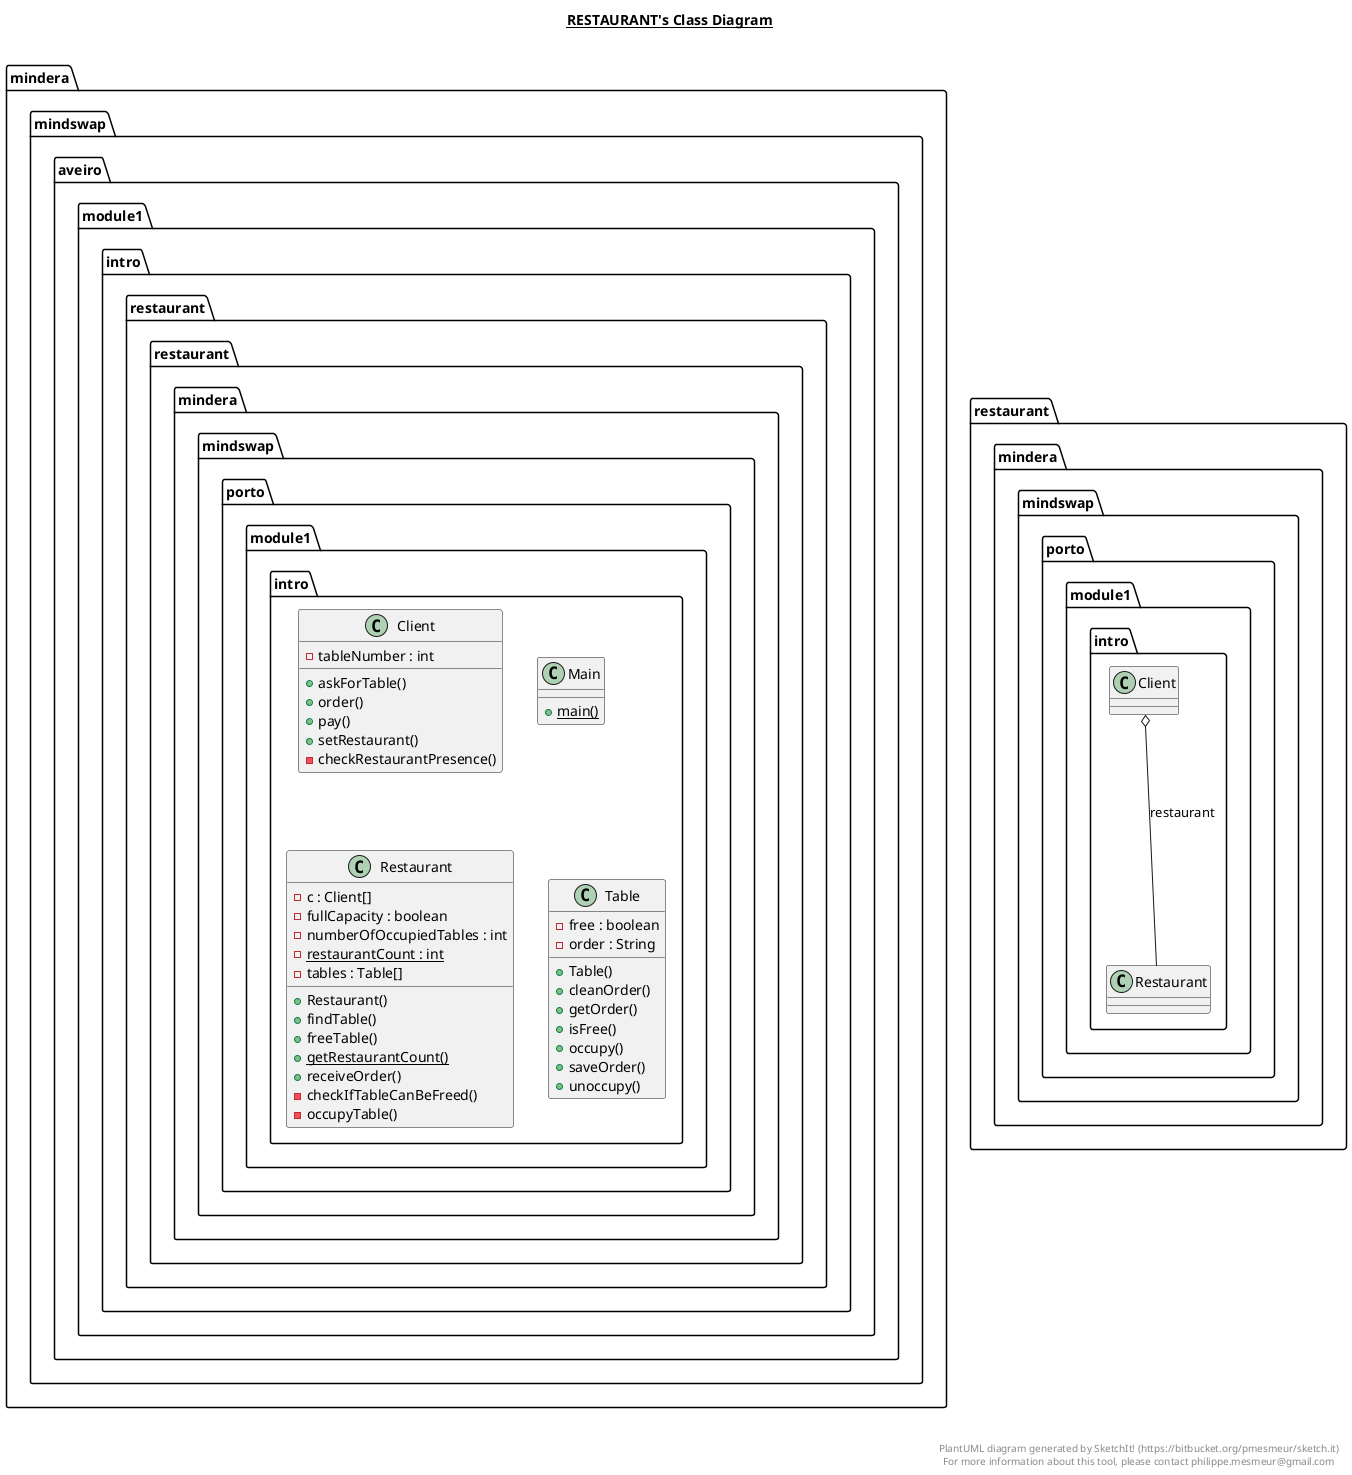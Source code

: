 @startuml

title __RESTAURANT's Class Diagram__\n

  namespace mindera.mindswap.aveiro.module1.intro.restaurant {
    class restaurant.mindera.mindswap.porto.module1.intro.Client {
        - tableNumber : int
        + askForTable()
        + order()
        + pay()
        + setRestaurant()
        - checkRestaurantPresence()
    }
  }
  

  namespace mindera.mindswap.aveiro.module1.intro.restaurant {
    class restaurant.mindera.mindswap.porto.module1.intro.Main {
        {static} + main()
    }
  }
  

  namespace mindera.mindswap.aveiro.module1.intro.restaurant {
    class restaurant.mindera.mindswap.porto.module1.intro.Restaurant {
        - c : Client[]
        - fullCapacity : boolean
        - numberOfOccupiedTables : int
        {static} - restaurantCount : int
        - tables : Table[]
        + Restaurant()
        + findTable()
        + freeTable()
        {static} + getRestaurantCount()
        + receiveOrder()
        - checkIfTableCanBeFreed()
        - occupyTable()
    }
  }
  

  namespace mindera.mindswap.aveiro.module1.intro.restaurant {
    class restaurant.mindera.mindswap.porto.module1.intro.Table {
        - free : boolean
        - order : String
        + Table()
        + cleanOrder()
        + getOrder()
        + isFree()
        + occupy()
        + saveOrder()
        + unoccupy()
    }
  }
  

  restaurant.mindera.mindswap.porto.module1.intro.Client o-- restaurant.mindera.mindswap.porto.module1.intro.Restaurant : restaurant


right footer


PlantUML diagram generated by SketchIt! (https://bitbucket.org/pmesmeur/sketch.it)
For more information about this tool, please contact philippe.mesmeur@gmail.com
endfooter

@enduml
